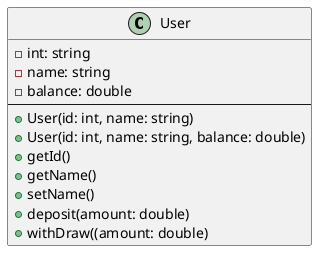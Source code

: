 @startuml
class User {
    - int: string
    - name: string
    - balance: double
    --
    + User(id: int, name: string)
    + User(id: int, name: string, balance: double)
    + getId()
    + getName()
    + setName()
    + deposit(amount: double)
    + withDraw((amount: double)
}
@enduml